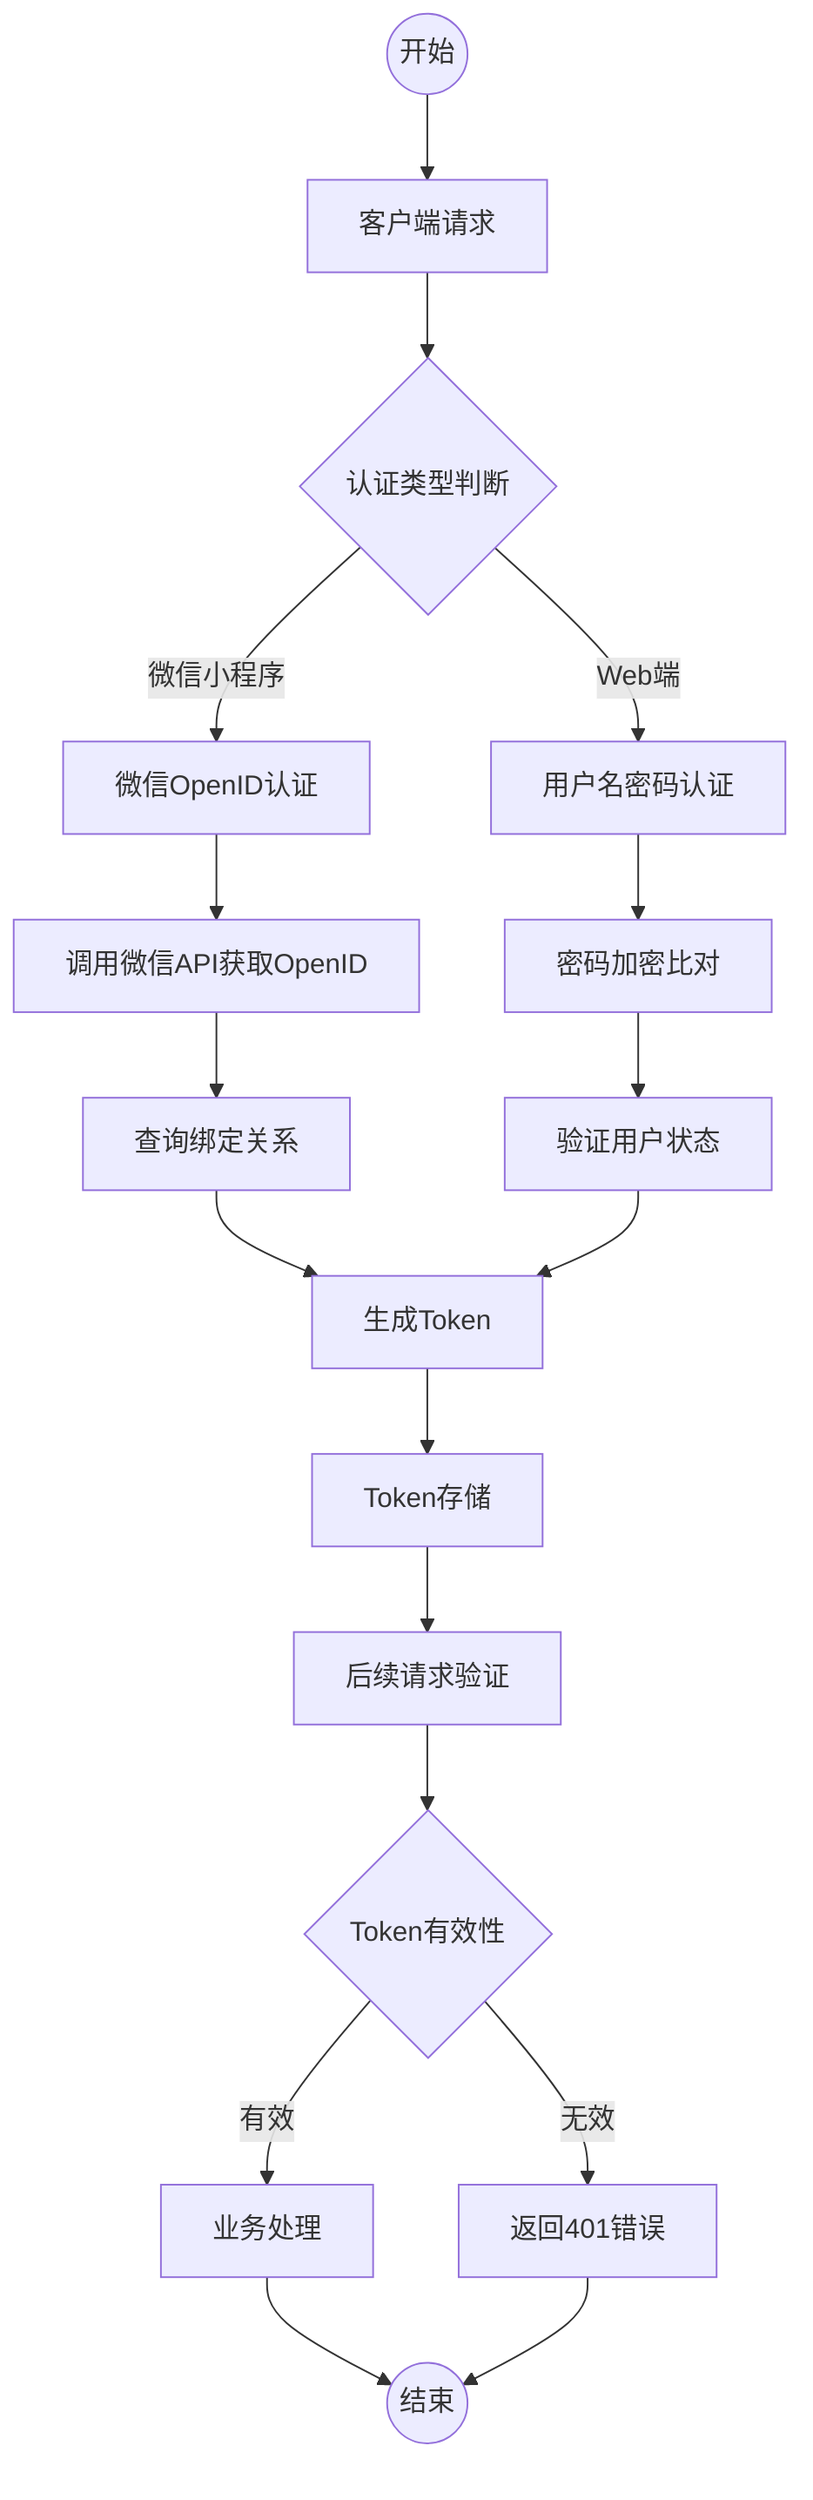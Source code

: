 graph TD
    S((开始)) --> A[客户端请求]
    A --> B{认证类型判断}

    B -->|微信小程序| C[微信OpenID认证]
    B -->|Web端| D[用户名密码认证]

    C --> E[调用微信API获取OpenID]
    E --> F[查询绑定关系]
    F --> G[生成Token]

    D --> H[密码加密比对]
    H --> I[验证用户状态]
    I --> G

    G --> J[Token存储]
    J --> K[后续请求验证]

    K --> L{Token有效性}
    L -->|有效| O[业务处理]
    L -->|无效| N[返回401错误]

    O --> END((结束))
    N --> END